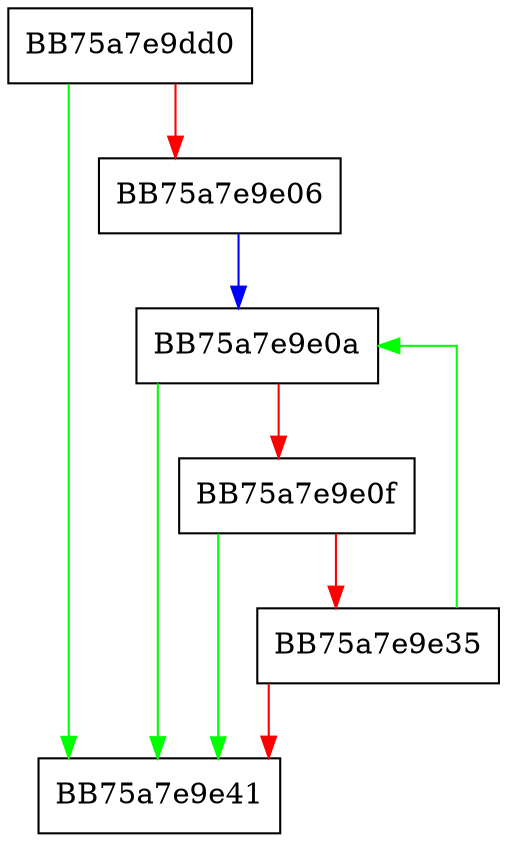 digraph do_length {
  node [shape="box"];
  graph [splines=ortho];
  BB75a7e9dd0 -> BB75a7e9e41 [color="green"];
  BB75a7e9dd0 -> BB75a7e9e06 [color="red"];
  BB75a7e9e06 -> BB75a7e9e0a [color="blue"];
  BB75a7e9e0a -> BB75a7e9e41 [color="green"];
  BB75a7e9e0a -> BB75a7e9e0f [color="red"];
  BB75a7e9e0f -> BB75a7e9e41 [color="green"];
  BB75a7e9e0f -> BB75a7e9e35 [color="red"];
  BB75a7e9e35 -> BB75a7e9e0a [color="green"];
  BB75a7e9e35 -> BB75a7e9e41 [color="red"];
}